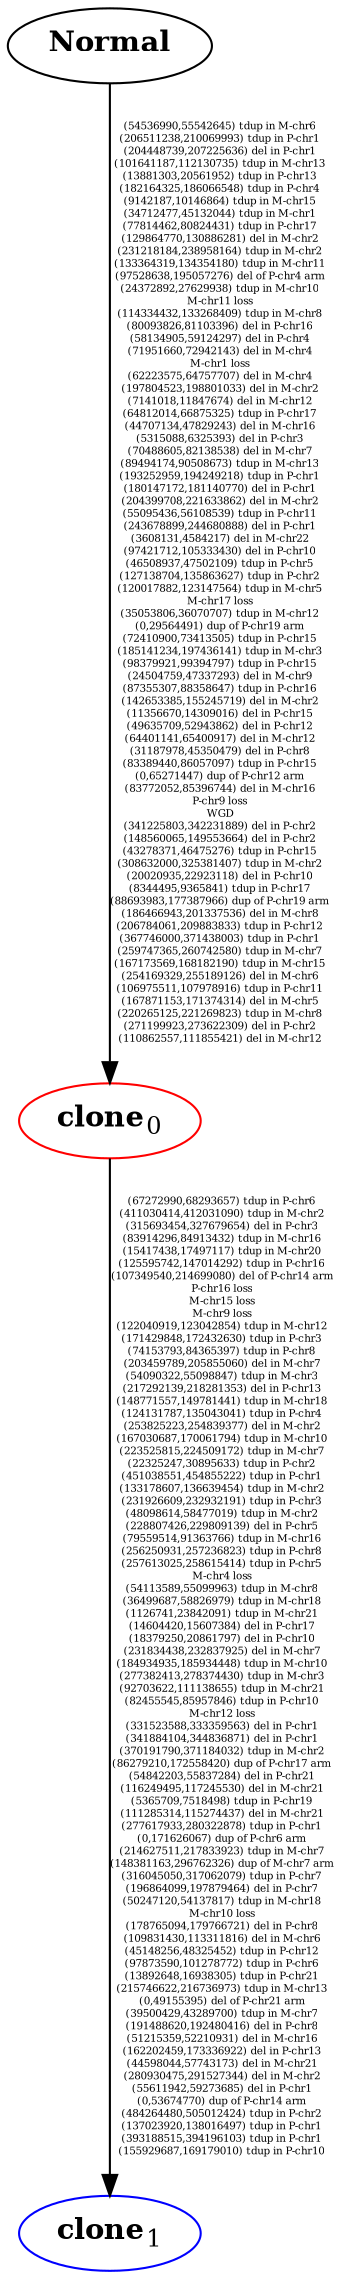 digraph EvolutionaryCloneTree {
splines=true;
sep="+25,25";
overlap=scalexy;
nodesep=0.6;
	subgraph T {
		N[label=<<B>Normal</B>>,color=black]
		0[label=<<B>clone</B><SUB>0</SUB>>,color=red]
		1[label=<<B>clone</B><SUB>1</SUB>>,color=blue]
	{rank = same; 1}
	}
	N -> 0 [label="(54536990,55542645) tdup in M-chr6
(206511238,210069993) tdup in P-chr1
(204448739,207225636) del in P-chr1
(101641187,112130735) tdup in M-chr13
(13881303,20561952) tdup in P-chr13
(182164325,186066548) tdup in P-chr4
(9142187,10146864) tdup in M-chr15
(34712477,45132044) tdup in M-chr1
(77814462,80824431) tdup in P-chr17
(129864770,130886281) del in M-chr2
(231218184,238958164) tdup in M-chr2
(133364319,134354180) tdup in M-chr11
(97528638,195057276) del of P-chr4 arm
(24372892,27629938) tdup in M-chr10
M-chr11 loss
(114334432,133268409) tdup in M-chr8
(80093826,81103396) del in P-chr16
(58134905,59124297) del in P-chr4
(71951660,72942143) del in M-chr4
M-chr1 loss
(62223575,64757707) del in M-chr4
(197804523,198801033) del in M-chr2
(7141018,11847674) del in M-chr12
(64812014,66875325) tdup in P-chr17
(44707134,47829243) del in M-chr16
(5315088,6325393) del in P-chr3
(70488605,82138538) del in M-chr7
(89494174,90508673) tdup in M-chr13
(193252959,194249218) tdup in P-chr1
(180147172,181140770) del in P-chr1
(204399708,221633862) del in M-chr2
(55095436,56108539) tdup in P-chr11
(243678899,244680888) del in P-chr1
(3608131,4584217) del in M-chr22
(97421712,105333430) del in P-chr10
(46508937,47502109) tdup in P-chr5
(127138704,135863627) tdup in P-chr2
(120017882,123147564) tdup in M-chr5
M-chr17 loss
(35053806,36070707) tdup in M-chr12
(0,29564491) dup of P-chr19 arm
(72410900,73413505) tdup in P-chr15
(185141234,197436141) tdup in M-chr3
(98379921,99394797) tdup in P-chr15
(24504759,47337293) del in M-chr9
(87355307,88358647) tdup in P-chr16
(142653385,155245719) del in M-chr2
(11356670,14309016) del in P-chr15
(49635709,52943862) del in P-chr12
(64401141,65400917) del in M-chr12
(31187978,45350479) del in P-chr8
(83389440,86057097) tdup in P-chr15
(0,65271447) dup of P-chr12 arm
(83772052,85396744) del in M-chr16
P-chr9 loss
WGD
(341225803,342231889) del in P-chr2
(148560065,149553664) del in P-chr2
(43278371,46475276) tdup in P-chr15
(308632000,325381407) tdup in M-chr2
(20020935,22923118) del in P-chr10
(8344495,9365841) tdup in P-chr17
(88693983,177387966) dup of P-chr19 arm
(186466943,201337536) del in M-chr8
(206784061,209883833) tdup in P-chr12
(367746000,371438003) tdup in P-chr1
(259747365,260742580) tdup in M-chr7
(167173569,168182190) tdup in M-chr15
(254169329,255189126) del in M-chr6
(106975511,107978916) tdup in P-chr11
(167871153,171374314) del in M-chr5
(220265125,221269823) tdup in M-chr8
(271199923,273622309) del in P-chr2
(110862557,111855421) del in M-chr12", fontsize=5, fixedsize=true]
	0 -> 1 [label="(67272990,68293657) tdup in P-chr6
(411030414,412031090) tdup in M-chr2
(315693454,327679654) del in P-chr3
(83914296,84913432) tdup in M-chr16
(15417438,17497117) tdup in M-chr20
(125595742,147014292) tdup in P-chr16
(107349540,214699080) del of P-chr14 arm
P-chr16 loss
M-chr15 loss
M-chr9 loss
(122040919,123042854) tdup in M-chr12
(171429848,172432630) tdup in P-chr3
(74153793,84365397) tdup in P-chr8
(203459789,205855060) del in M-chr7
(54090322,55098847) tdup in M-chr3
(217292139,218281353) del in P-chr13
(148771557,149781441) tdup in M-chr18
(124131787,135043041) tdup in P-chr4
(253825223,254839377) del in M-chr2
(167030687,170061794) tdup in M-chr10
(223525815,224509172) tdup in M-chr7
(22325247,30895633) tdup in P-chr2
(451038551,454855222) tdup in P-chr1
(133178607,136639454) tdup in M-chr2
(231926609,232932191) tdup in P-chr3
(48098614,58477019) tdup in M-chr2
(228807426,229809139) del in P-chr5
(79559514,91363766) tdup in M-chr16
(256250931,257236823) tdup in P-chr8
(257613025,258615414) tdup in P-chr5
M-chr4 loss
(54113589,55099963) tdup in M-chr8
(36499687,58826979) tdup in M-chr18
(1126741,23842091) tdup in M-chr21
(14604420,15607384) del in P-chr17
(18379250,20861797) del in P-chr10
(231834438,232837925) del in M-chr7
(184934935,185934448) tdup in M-chr10
(277382413,278374430) tdup in M-chr3
(92703622,111138655) tdup in M-chr21
(82455545,85957846) tdup in P-chr10
M-chr12 loss
(331523588,333359563) del in P-chr1
(341884104,344836871) del in P-chr1
(370191790,371184032) tdup in M-chr2
(86279210,172558420) dup of P-chr17 arm
(54842203,55837284) del in P-chr21
(116249495,117245530) del in M-chr21
(5365709,7518498) tdup in P-chr19
(111285314,115274437) del in M-chr21
(277617933,280322878) tdup in P-chr1
(0,171626067) dup of P-chr6 arm
(214627511,217833923) tdup in M-chr7
(148381163,296762326) dup of M-chr7 arm
(316045050,317062079) tdup in P-chr7
(196864099,197879464) del in P-chr7
(50247120,54137817) tdup in M-chr18
M-chr10 loss
(178765094,179766721) del in P-chr8
(109831430,113311816) del in M-chr6
(45148256,48325452) tdup in P-chr12
(97873590,101278772) tdup in P-chr6
(13892648,16938305) tdup in P-chr21
(215746622,216736973) tdup in M-chr13
(0,49155395) del of P-chr21 arm
(39500429,43289700) tdup in M-chr7
(191488620,192480416) del in P-chr8
(51215359,52210931) del in M-chr16
(162202459,173336922) del in P-chr13
(44598044,57743173) del in M-chr21
(280930475,291527344) del in M-chr2
(55611942,59273685) del in P-chr1
(0,53674770) dup of P-chr14 arm
(484264480,505012424) tdup in P-chr2
(137023920,138016497) tdup in P-chr1
(393188515,394196103) tdup in P-chr1
(155929687,169179010) tdup in P-chr10", fontsize=5, fixedsize=true]
}

